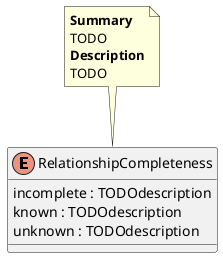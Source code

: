 @startuml
enum RelationshipCompleteness {
    incomplete : TODOdescription
    known : TODOdescription
    unknown : TODOdescription
}
note top of RelationshipCompleteness
<b>Summary</b>
TODO
<b>Description</b>
TODO
end note
@enduml
